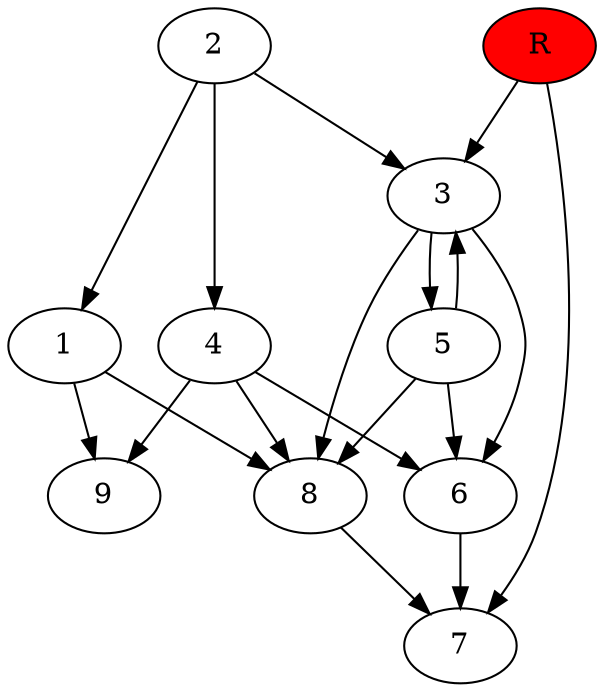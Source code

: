 digraph prb34238 {
	1
	2
	3
	4
	5
	6
	7
	8
	R [fillcolor="#ff0000" style=filled]
	1 -> 8
	1 -> 9
	2 -> 1
	2 -> 3
	2 -> 4
	3 -> 5
	3 -> 6
	3 -> 8
	4 -> 6
	4 -> 8
	4 -> 9
	5 -> 3
	5 -> 6
	5 -> 8
	6 -> 7
	8 -> 7
	R -> 3
	R -> 7
}
